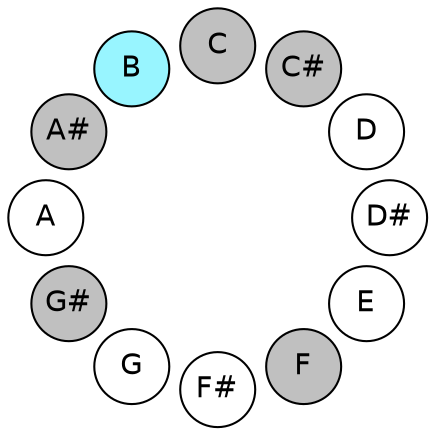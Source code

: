 
graph {

layout = circo;
mindist = .1

node [shape = circle, fontname = Helvetica, margin = 0, style = filled]
edge [style=invis]

subgraph 1 {
	"E" -- "F" -- "F#" -- "G" -- "G#" -- "A" -- "A#" -- "B" -- "C" -- "C#" -- "D" -- "D#" -- "E"
}

"C" [fillcolor = gray];
"C#" [fillcolor = gray];
"D" [fillcolor = white];
"D#" [fillcolor = white];
"E" [fillcolor = white];
"F" [fillcolor = gray];
"F#" [fillcolor = white];
"G" [fillcolor = white];
"G#" [fillcolor = gray];
"A" [fillcolor = white];
"A#" [fillcolor = gray];
"B" [fillcolor = cadetblue1];
}
